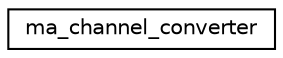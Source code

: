 digraph "Graphical Class Hierarchy"
{
 // LATEX_PDF_SIZE
  edge [fontname="Helvetica",fontsize="10",labelfontname="Helvetica",labelfontsize="10"];
  node [fontname="Helvetica",fontsize="10",shape=record];
  rankdir="LR";
  Node0 [label="ma_channel_converter",height=0.2,width=0.4,color="black", fillcolor="white", style="filled",URL="$structma__channel__converter.html",tooltip=" "];
}
